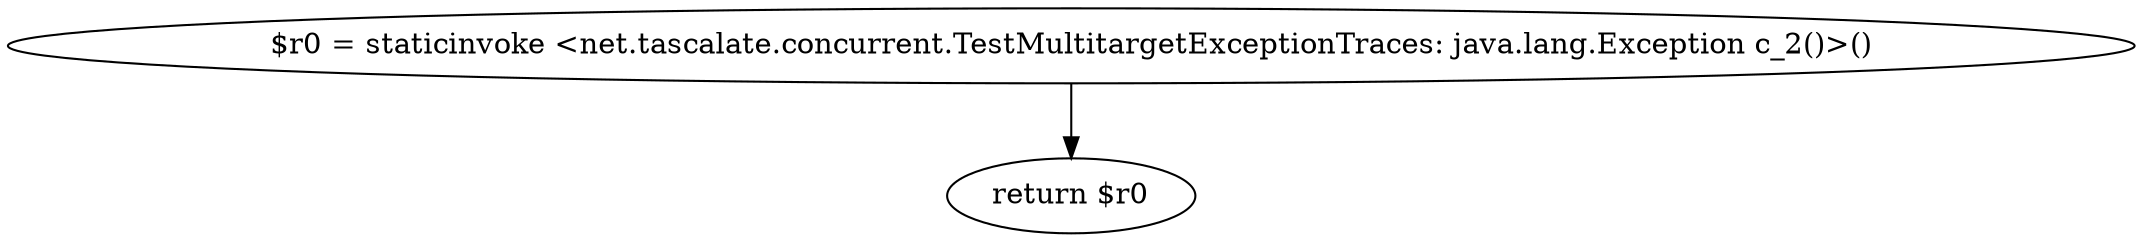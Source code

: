 digraph "unitGraph" {
    "$r0 = staticinvoke <net.tascalate.concurrent.TestMultitargetExceptionTraces: java.lang.Exception c_2()>()"
    "return $r0"
    "$r0 = staticinvoke <net.tascalate.concurrent.TestMultitargetExceptionTraces: java.lang.Exception c_2()>()"->"return $r0";
}
